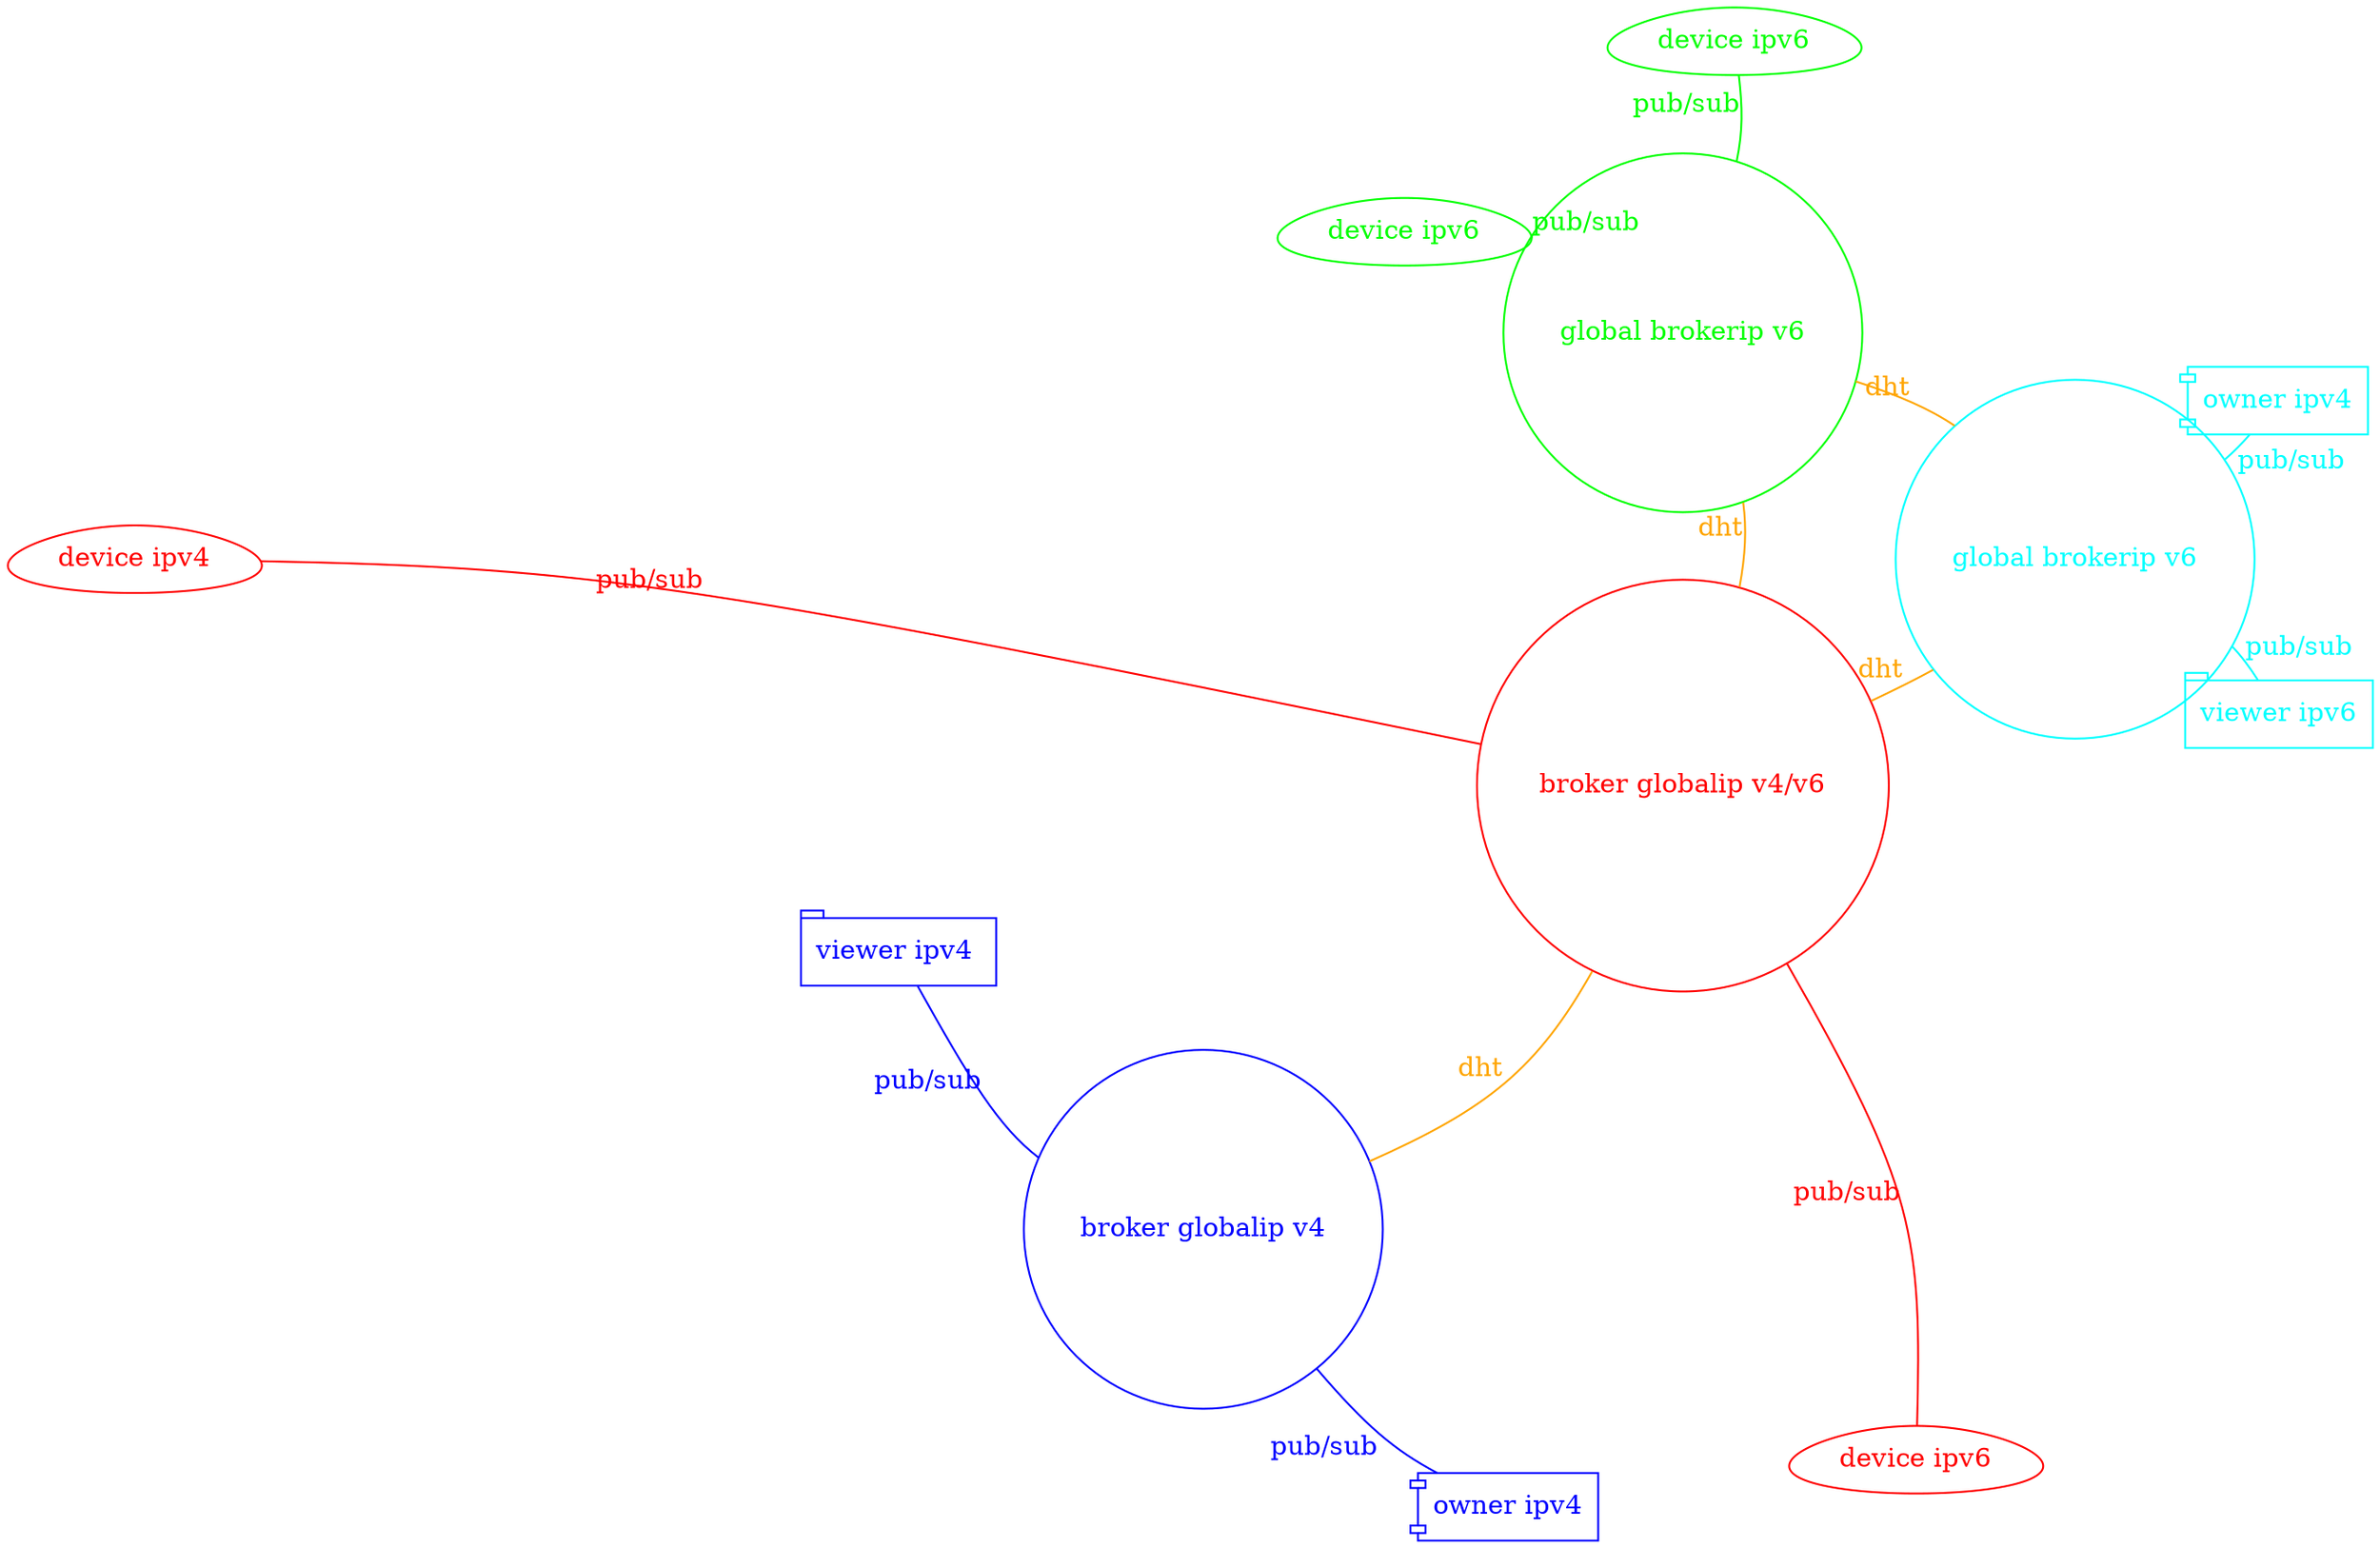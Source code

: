 graph G {
  graph[
    layout = circo
  ];
  splines="curved";
  
  device_iot_11 -- broker1 [label="pub/sub" fontcolor="red" color="red"];
  device_iot_12 -- broker1 [label="pub/sub" fontcolor="red" color="red"];
  device_iot_31 -- broker3 [label="pub/sub" fontcolor="green" color="green"];
  device_iot_32 -- broker3 [label="pub/sub" fontcolor="green" color="green"];

  viewer_iot_21 -- broker2 [label="pub/sub" fontcolor="blue" color="blue"];
  owner_iot_22 -- broker2 [label="pub/sub" fontcolor="blue" color="blue"];
  viewer_iot_41 -- broker4 [label="pub/sub" fontcolor="cyan" color="cyan"];
  owner_iot_42 -- broker4 [label="pub/sub" fontcolor="cyan" color="cyan"];

  subgraph cluster_broker {
    broker1 -- broker2 [label="dht" fontcolor="orange" color="orange"];
    broker1 -- broker3 [label="dht" fontcolor="orange" color="orange"];
    broker1 -- broker4 [label="dht" fontcolor="orange" color="orange"];

    broker3 -- broker4 [label="dht" fontcolor="orange" color="orange"];
  }

  device_iot_11 [shape=egg label = "device ipv4" fontcolor="red" color="red"];
  device_iot_12 [shape=egg label = "device ipv6" fontcolor="red" color="red"];

  viewer_iot_21 [shape=tab label = "viewer ipv4 " fontcolor="blue" color="blue"];
  owner_iot_22 [shape=component label = "owner ipv4" fontcolor="blue" color="blue"];

  device_iot_31 [shape=egg label = "device ipv6" fontcolor="green" color="green"];
  device_iot_32 [shape=egg label = "device ipv6" fontcolor="green" color="green"];

  viewer_iot_41 [shape=tab label = "viewer ipv6" fontcolor="cyan" color="cyan"];
  owner_iot_42 [shape=component label = "owner ipv4" fontcolor="cyan" color="cyan"];

  
  broker1 [shape=circle  label = "broker globalip v4/v6" fontcolor="red" color="red"];
  broker2 [shape=circle  label = "broker globalip v4" fontcolor="blue" color="blue"];
  broker3 [shape=circle  label = "global brokerip v6" fontcolor="green" color="green"];
  broker4 [shape=circle  label = "global brokerip v6" fontcolor="cyan" color="cyan"];
  
}
